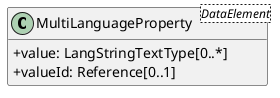 @startuml
skinparam classAttributeIconSize 0
hide methods

class MultiLanguageProperty<DataElement> {
  +value: LangStringTextType[0..*] 
  +valueId: Reference[0..1] 
}
@enduml